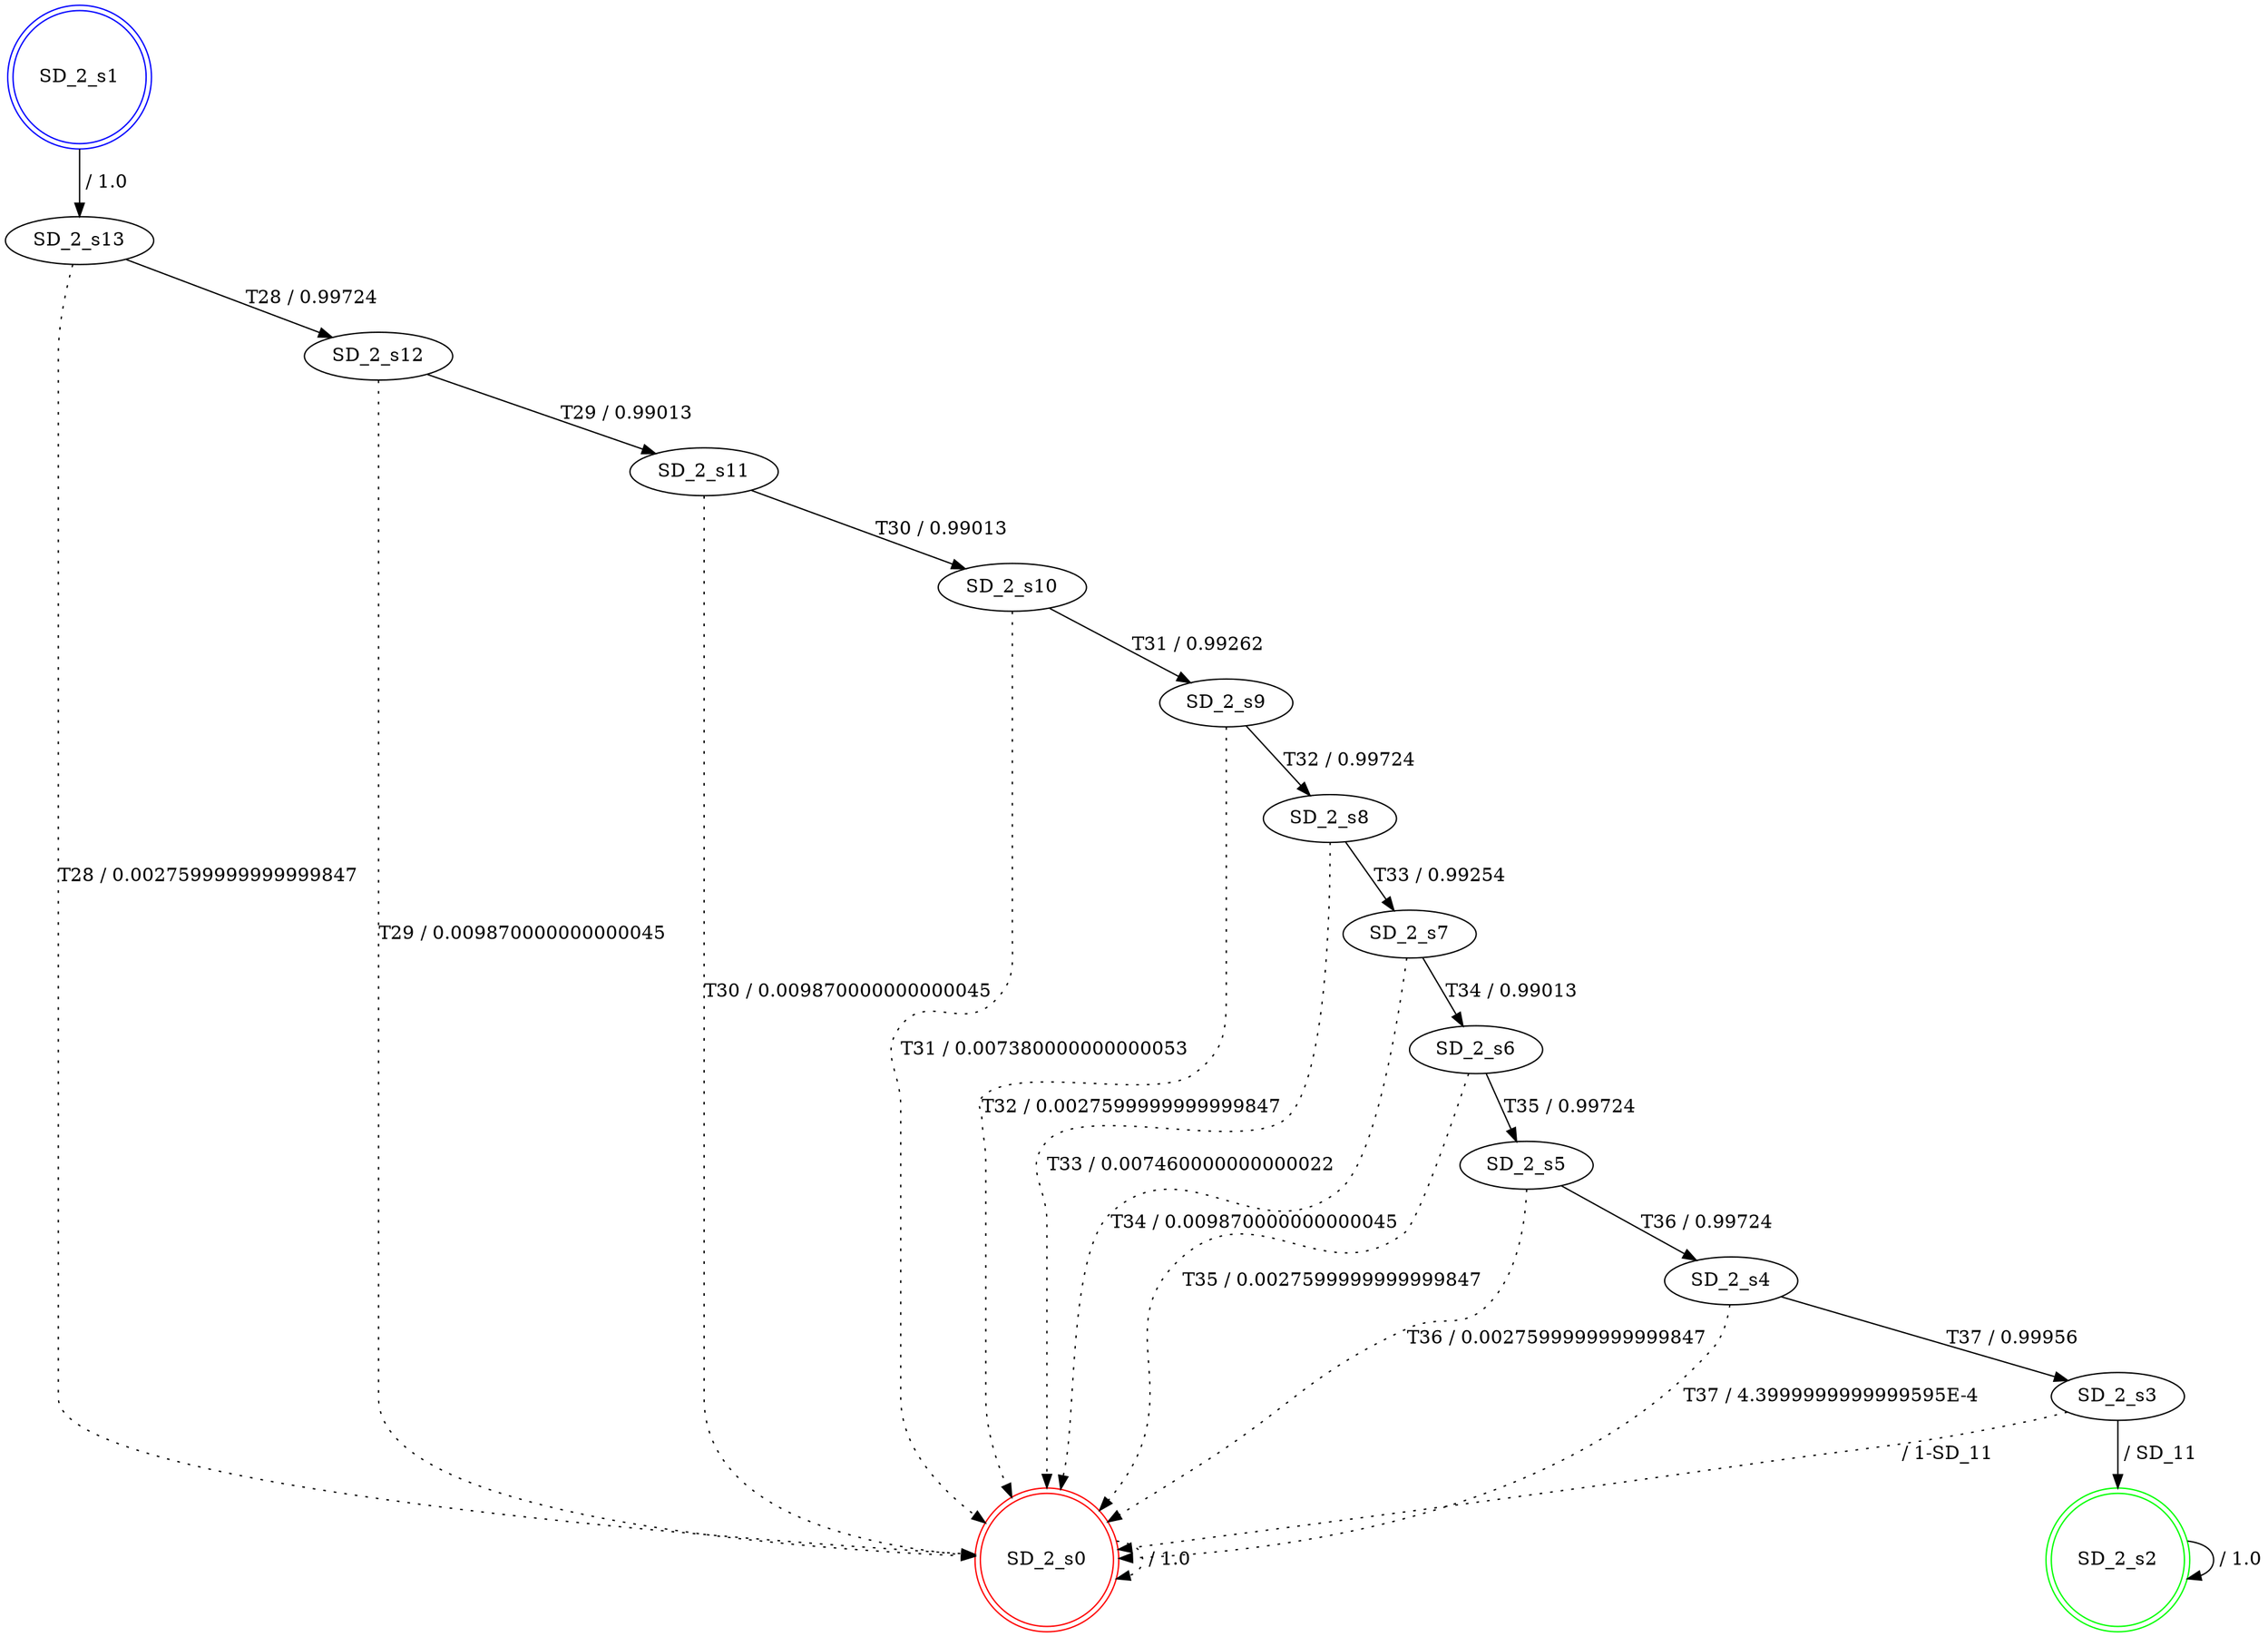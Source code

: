 digraph graphname {
SD_2_s0 [label="SD_2_s0",color=red,shape=doublecircle ];
SD_2_s1 [label="SD_2_s1",color=blue,shape=doublecircle ];
SD_2_s2 [label="SD_2_s2",color=green,shape=doublecircle ];
SD_2_s3 [label="SD_2_s3" ];
SD_2_s4 [label="SD_2_s4" ];
SD_2_s5 [label="SD_2_s5" ];
SD_2_s6 [label="SD_2_s6" ];
SD_2_s7 [label="SD_2_s7" ];
SD_2_s8 [label="SD_2_s8" ];
SD_2_s9 [label="SD_2_s9" ];
SD_2_s10 [label="SD_2_s10" ];
SD_2_s11 [label="SD_2_s11" ];
SD_2_s12 [label="SD_2_s12" ];
SD_2_s13 [label="SD_2_s13" ];
SD_2_s0 -> SD_2_s0 [label=" / 1.0", style=dotted];
SD_2_s1 -> SD_2_s13 [label=" / 1.0"];
SD_2_s2 -> SD_2_s2 [label=" / 1.0"];
SD_2_s3 -> SD_2_s2 [label=" / SD_11"];
SD_2_s3 -> SD_2_s0 [label=" / 1-SD_11", style=dotted];
SD_2_s4 -> SD_2_s3 [label="T37 / 0.99956"];
SD_2_s4 -> SD_2_s0 [label="T37 / 4.3999999999999595E-4", style=dotted];
SD_2_s5 -> SD_2_s4 [label="T36 / 0.99724"];
SD_2_s5 -> SD_2_s0 [label="T36 / 0.0027599999999999847", style=dotted];
SD_2_s6 -> SD_2_s5 [label="T35 / 0.99724"];
SD_2_s6 -> SD_2_s0 [label="T35 / 0.0027599999999999847", style=dotted];
SD_2_s7 -> SD_2_s6 [label="T34 / 0.99013"];
SD_2_s7 -> SD_2_s0 [label="T34 / 0.009870000000000045", style=dotted];
SD_2_s8 -> SD_2_s7 [label="T33 / 0.99254"];
SD_2_s8 -> SD_2_s0 [label="T33 / 0.007460000000000022", style=dotted];
SD_2_s9 -> SD_2_s8 [label="T32 / 0.99724"];
SD_2_s9 -> SD_2_s0 [label="T32 / 0.0027599999999999847", style=dotted];
SD_2_s10 -> SD_2_s9 [label="T31 / 0.99262"];
SD_2_s10 -> SD_2_s0 [label="T31 / 0.007380000000000053", style=dotted];
SD_2_s11 -> SD_2_s10 [label="T30 / 0.99013"];
SD_2_s11 -> SD_2_s0 [label="T30 / 0.009870000000000045", style=dotted];
SD_2_s12 -> SD_2_s11 [label="T29 / 0.99013"];
SD_2_s12 -> SD_2_s0 [label="T29 / 0.009870000000000045", style=dotted];
SD_2_s13 -> SD_2_s12 [label="T28 / 0.99724"];
SD_2_s13 -> SD_2_s0 [label="T28 / 0.0027599999999999847", style=dotted];
}